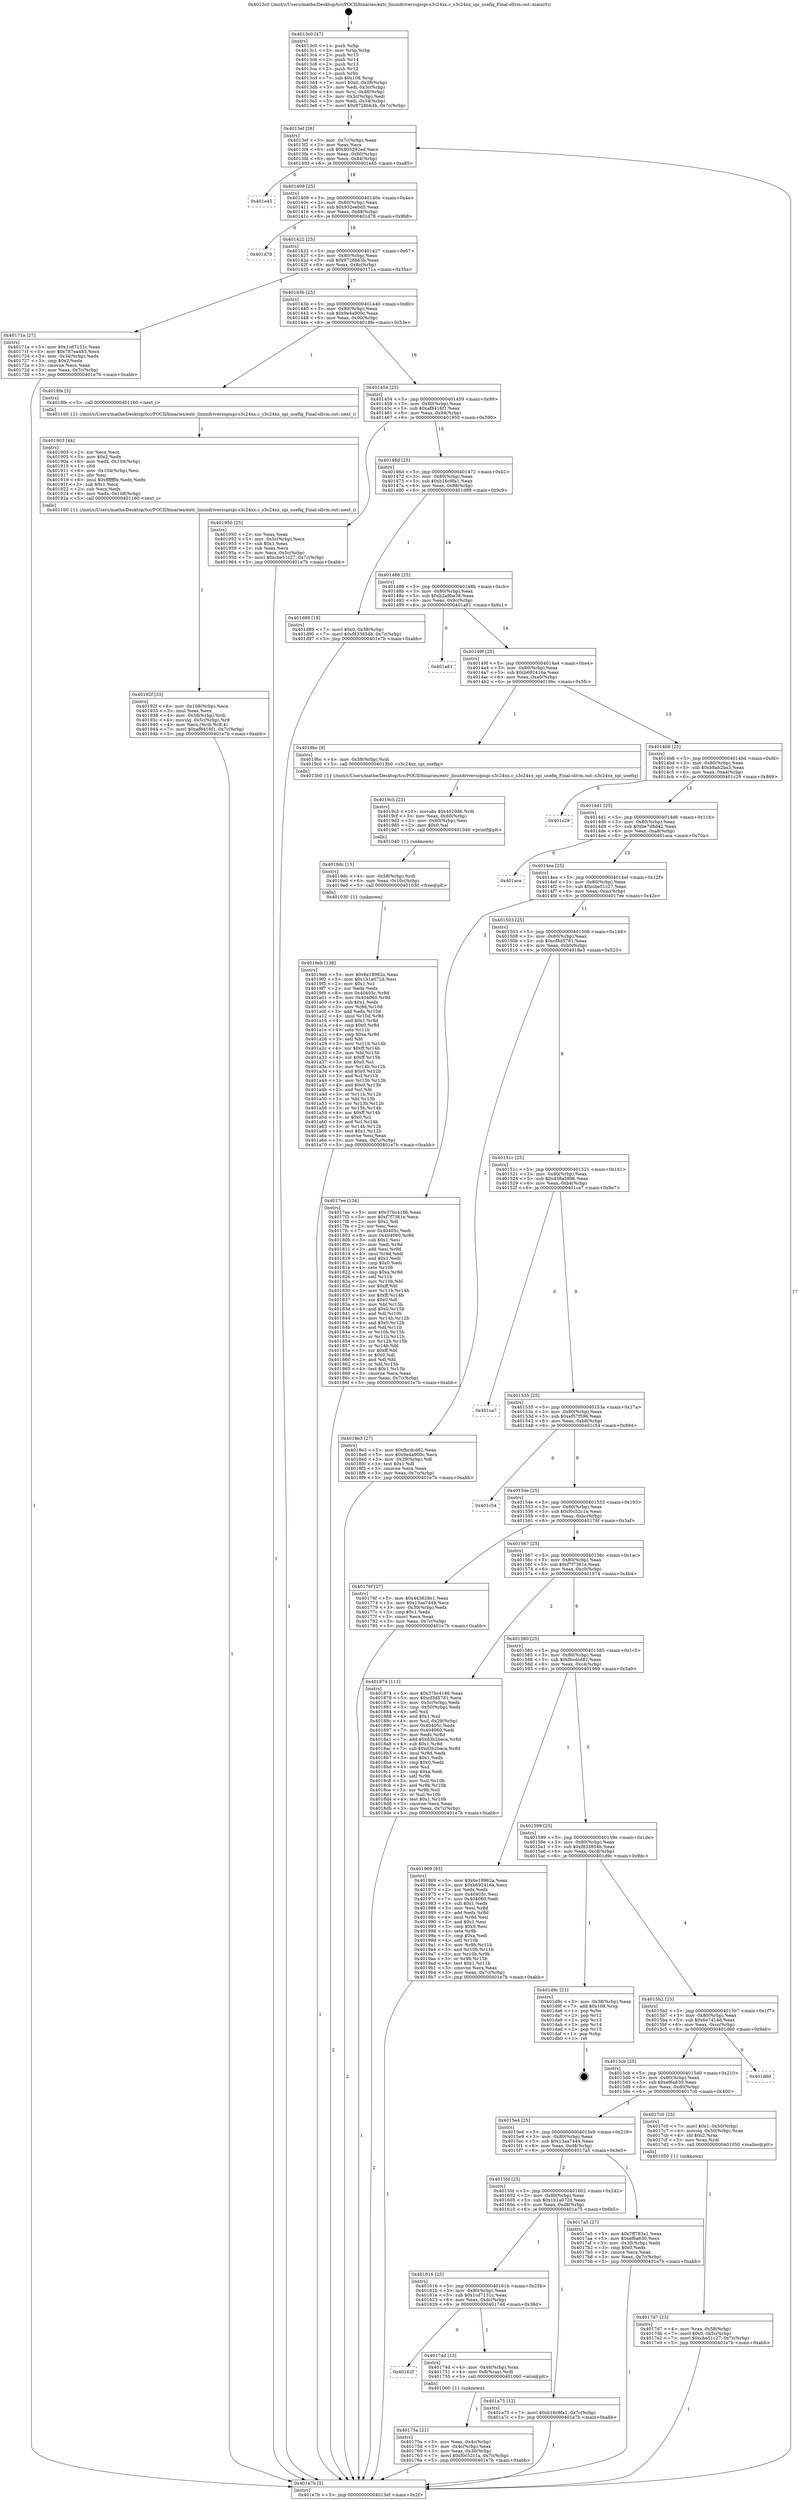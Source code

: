 digraph "0x4013c0" {
  label = "0x4013c0 (/mnt/c/Users/mathe/Desktop/tcc/POCII/binaries/extr_linuxdriversspispi-s3c24xx.c_s3c24xx_spi_usefiq_Final-ollvm.out::main(0))"
  labelloc = "t"
  node[shape=record]

  Entry [label="",width=0.3,height=0.3,shape=circle,fillcolor=black,style=filled]
  "0x4013ef" [label="{
     0x4013ef [26]\l
     | [instrs]\l
     &nbsp;&nbsp;0x4013ef \<+3\>: mov -0x7c(%rbp),%eax\l
     &nbsp;&nbsp;0x4013f2 \<+2\>: mov %eax,%ecx\l
     &nbsp;&nbsp;0x4013f4 \<+6\>: sub $0x805292ed,%ecx\l
     &nbsp;&nbsp;0x4013fa \<+3\>: mov %eax,-0x80(%rbp)\l
     &nbsp;&nbsp;0x4013fd \<+6\>: mov %ecx,-0x84(%rbp)\l
     &nbsp;&nbsp;0x401403 \<+6\>: je 0000000000401e45 \<main+0xa85\>\l
  }"]
  "0x401e45" [label="{
     0x401e45\l
  }", style=dashed]
  "0x401409" [label="{
     0x401409 [25]\l
     | [instrs]\l
     &nbsp;&nbsp;0x401409 \<+5\>: jmp 000000000040140e \<main+0x4e\>\l
     &nbsp;&nbsp;0x40140e \<+3\>: mov -0x80(%rbp),%eax\l
     &nbsp;&nbsp;0x401411 \<+5\>: sub $0x932eebd5,%eax\l
     &nbsp;&nbsp;0x401416 \<+6\>: mov %eax,-0x88(%rbp)\l
     &nbsp;&nbsp;0x40141c \<+6\>: je 0000000000401d78 \<main+0x9b8\>\l
  }"]
  Exit [label="",width=0.3,height=0.3,shape=circle,fillcolor=black,style=filled,peripheries=2]
  "0x401d78" [label="{
     0x401d78\l
  }", style=dashed]
  "0x401422" [label="{
     0x401422 [25]\l
     | [instrs]\l
     &nbsp;&nbsp;0x401422 \<+5\>: jmp 0000000000401427 \<main+0x67\>\l
     &nbsp;&nbsp;0x401427 \<+3\>: mov -0x80(%rbp),%eax\l
     &nbsp;&nbsp;0x40142a \<+5\>: sub $0x9728bb3b,%eax\l
     &nbsp;&nbsp;0x40142f \<+6\>: mov %eax,-0x8c(%rbp)\l
     &nbsp;&nbsp;0x401435 \<+6\>: je 000000000040171a \<main+0x35a\>\l
  }"]
  "0x4019eb" [label="{
     0x4019eb [138]\l
     | [instrs]\l
     &nbsp;&nbsp;0x4019eb \<+5\>: mov $0x6e18962a,%eax\l
     &nbsp;&nbsp;0x4019f0 \<+5\>: mov $0x1b1a072d,%esi\l
     &nbsp;&nbsp;0x4019f5 \<+2\>: mov $0x1,%cl\l
     &nbsp;&nbsp;0x4019f7 \<+2\>: xor %edx,%edx\l
     &nbsp;&nbsp;0x4019f9 \<+8\>: mov 0x40405c,%r8d\l
     &nbsp;&nbsp;0x401a01 \<+8\>: mov 0x404060,%r9d\l
     &nbsp;&nbsp;0x401a09 \<+3\>: sub $0x1,%edx\l
     &nbsp;&nbsp;0x401a0c \<+3\>: mov %r8d,%r10d\l
     &nbsp;&nbsp;0x401a0f \<+3\>: add %edx,%r10d\l
     &nbsp;&nbsp;0x401a12 \<+4\>: imul %r10d,%r8d\l
     &nbsp;&nbsp;0x401a16 \<+4\>: and $0x1,%r8d\l
     &nbsp;&nbsp;0x401a1a \<+4\>: cmp $0x0,%r8d\l
     &nbsp;&nbsp;0x401a1e \<+4\>: sete %r11b\l
     &nbsp;&nbsp;0x401a22 \<+4\>: cmp $0xa,%r9d\l
     &nbsp;&nbsp;0x401a26 \<+3\>: setl %bl\l
     &nbsp;&nbsp;0x401a29 \<+3\>: mov %r11b,%r14b\l
     &nbsp;&nbsp;0x401a2c \<+4\>: xor $0xff,%r14b\l
     &nbsp;&nbsp;0x401a30 \<+3\>: mov %bl,%r15b\l
     &nbsp;&nbsp;0x401a33 \<+4\>: xor $0xff,%r15b\l
     &nbsp;&nbsp;0x401a37 \<+3\>: xor $0x0,%cl\l
     &nbsp;&nbsp;0x401a3a \<+3\>: mov %r14b,%r12b\l
     &nbsp;&nbsp;0x401a3d \<+4\>: and $0x0,%r12b\l
     &nbsp;&nbsp;0x401a41 \<+3\>: and %cl,%r11b\l
     &nbsp;&nbsp;0x401a44 \<+3\>: mov %r15b,%r13b\l
     &nbsp;&nbsp;0x401a47 \<+4\>: and $0x0,%r13b\l
     &nbsp;&nbsp;0x401a4b \<+2\>: and %cl,%bl\l
     &nbsp;&nbsp;0x401a4d \<+3\>: or %r11b,%r12b\l
     &nbsp;&nbsp;0x401a50 \<+3\>: or %bl,%r13b\l
     &nbsp;&nbsp;0x401a53 \<+3\>: xor %r13b,%r12b\l
     &nbsp;&nbsp;0x401a56 \<+3\>: or %r15b,%r14b\l
     &nbsp;&nbsp;0x401a59 \<+4\>: xor $0xff,%r14b\l
     &nbsp;&nbsp;0x401a5d \<+3\>: or $0x0,%cl\l
     &nbsp;&nbsp;0x401a60 \<+3\>: and %cl,%r14b\l
     &nbsp;&nbsp;0x401a63 \<+3\>: or %r14b,%r12b\l
     &nbsp;&nbsp;0x401a66 \<+4\>: test $0x1,%r12b\l
     &nbsp;&nbsp;0x401a6a \<+3\>: cmovne %esi,%eax\l
     &nbsp;&nbsp;0x401a6d \<+3\>: mov %eax,-0x7c(%rbp)\l
     &nbsp;&nbsp;0x401a70 \<+5\>: jmp 0000000000401e7b \<main+0xabb\>\l
  }"]
  "0x40171a" [label="{
     0x40171a [27]\l
     | [instrs]\l
     &nbsp;&nbsp;0x40171a \<+5\>: mov $0x1cd7131c,%eax\l
     &nbsp;&nbsp;0x40171f \<+5\>: mov $0x787ea485,%ecx\l
     &nbsp;&nbsp;0x401724 \<+3\>: mov -0x34(%rbp),%edx\l
     &nbsp;&nbsp;0x401727 \<+3\>: cmp $0x2,%edx\l
     &nbsp;&nbsp;0x40172a \<+3\>: cmovne %ecx,%eax\l
     &nbsp;&nbsp;0x40172d \<+3\>: mov %eax,-0x7c(%rbp)\l
     &nbsp;&nbsp;0x401730 \<+5\>: jmp 0000000000401e7b \<main+0xabb\>\l
  }"]
  "0x40143b" [label="{
     0x40143b [25]\l
     | [instrs]\l
     &nbsp;&nbsp;0x40143b \<+5\>: jmp 0000000000401440 \<main+0x80\>\l
     &nbsp;&nbsp;0x401440 \<+3\>: mov -0x80(%rbp),%eax\l
     &nbsp;&nbsp;0x401443 \<+5\>: sub $0x9e4a900c,%eax\l
     &nbsp;&nbsp;0x401448 \<+6\>: mov %eax,-0x90(%rbp)\l
     &nbsp;&nbsp;0x40144e \<+6\>: je 00000000004018fe \<main+0x53e\>\l
  }"]
  "0x401e7b" [label="{
     0x401e7b [5]\l
     | [instrs]\l
     &nbsp;&nbsp;0x401e7b \<+5\>: jmp 00000000004013ef \<main+0x2f\>\l
  }"]
  "0x4013c0" [label="{
     0x4013c0 [47]\l
     | [instrs]\l
     &nbsp;&nbsp;0x4013c0 \<+1\>: push %rbp\l
     &nbsp;&nbsp;0x4013c1 \<+3\>: mov %rsp,%rbp\l
     &nbsp;&nbsp;0x4013c4 \<+2\>: push %r15\l
     &nbsp;&nbsp;0x4013c6 \<+2\>: push %r14\l
     &nbsp;&nbsp;0x4013c8 \<+2\>: push %r13\l
     &nbsp;&nbsp;0x4013ca \<+2\>: push %r12\l
     &nbsp;&nbsp;0x4013cc \<+1\>: push %rbx\l
     &nbsp;&nbsp;0x4013cd \<+7\>: sub $0x108,%rsp\l
     &nbsp;&nbsp;0x4013d4 \<+7\>: movl $0x0,-0x38(%rbp)\l
     &nbsp;&nbsp;0x4013db \<+3\>: mov %edi,-0x3c(%rbp)\l
     &nbsp;&nbsp;0x4013de \<+4\>: mov %rsi,-0x48(%rbp)\l
     &nbsp;&nbsp;0x4013e2 \<+3\>: mov -0x3c(%rbp),%edi\l
     &nbsp;&nbsp;0x4013e5 \<+3\>: mov %edi,-0x34(%rbp)\l
     &nbsp;&nbsp;0x4013e8 \<+7\>: movl $0x9728bb3b,-0x7c(%rbp)\l
  }"]
  "0x4019dc" [label="{
     0x4019dc [15]\l
     | [instrs]\l
     &nbsp;&nbsp;0x4019dc \<+4\>: mov -0x58(%rbp),%rdi\l
     &nbsp;&nbsp;0x4019e0 \<+6\>: mov %eax,-0x10c(%rbp)\l
     &nbsp;&nbsp;0x4019e6 \<+5\>: call 0000000000401030 \<free@plt\>\l
     | [calls]\l
     &nbsp;&nbsp;0x401030 \{1\} (unknown)\l
  }"]
  "0x4018fe" [label="{
     0x4018fe [5]\l
     | [instrs]\l
     &nbsp;&nbsp;0x4018fe \<+5\>: call 0000000000401160 \<next_i\>\l
     | [calls]\l
     &nbsp;&nbsp;0x401160 \{1\} (/mnt/c/Users/mathe/Desktop/tcc/POCII/binaries/extr_linuxdriversspispi-s3c24xx.c_s3c24xx_spi_usefiq_Final-ollvm.out::next_i)\l
  }"]
  "0x401454" [label="{
     0x401454 [25]\l
     | [instrs]\l
     &nbsp;&nbsp;0x401454 \<+5\>: jmp 0000000000401459 \<main+0x99\>\l
     &nbsp;&nbsp;0x401459 \<+3\>: mov -0x80(%rbp),%eax\l
     &nbsp;&nbsp;0x40145c \<+5\>: sub $0xaf8416f1,%eax\l
     &nbsp;&nbsp;0x401461 \<+6\>: mov %eax,-0x94(%rbp)\l
     &nbsp;&nbsp;0x401467 \<+6\>: je 0000000000401950 \<main+0x590\>\l
  }"]
  "0x4019c5" [label="{
     0x4019c5 [23]\l
     | [instrs]\l
     &nbsp;&nbsp;0x4019c5 \<+10\>: movabs $0x4020d6,%rdi\l
     &nbsp;&nbsp;0x4019cf \<+3\>: mov %eax,-0x60(%rbp)\l
     &nbsp;&nbsp;0x4019d2 \<+3\>: mov -0x60(%rbp),%esi\l
     &nbsp;&nbsp;0x4019d5 \<+2\>: mov $0x0,%al\l
     &nbsp;&nbsp;0x4019d7 \<+5\>: call 0000000000401040 \<printf@plt\>\l
     | [calls]\l
     &nbsp;&nbsp;0x401040 \{1\} (unknown)\l
  }"]
  "0x401950" [label="{
     0x401950 [25]\l
     | [instrs]\l
     &nbsp;&nbsp;0x401950 \<+2\>: xor %eax,%eax\l
     &nbsp;&nbsp;0x401952 \<+3\>: mov -0x5c(%rbp),%ecx\l
     &nbsp;&nbsp;0x401955 \<+3\>: sub $0x1,%eax\l
     &nbsp;&nbsp;0x401958 \<+2\>: sub %eax,%ecx\l
     &nbsp;&nbsp;0x40195a \<+3\>: mov %ecx,-0x5c(%rbp)\l
     &nbsp;&nbsp;0x40195d \<+7\>: movl $0xcbe51c27,-0x7c(%rbp)\l
     &nbsp;&nbsp;0x401964 \<+5\>: jmp 0000000000401e7b \<main+0xabb\>\l
  }"]
  "0x40146d" [label="{
     0x40146d [25]\l
     | [instrs]\l
     &nbsp;&nbsp;0x40146d \<+5\>: jmp 0000000000401472 \<main+0xb2\>\l
     &nbsp;&nbsp;0x401472 \<+3\>: mov -0x80(%rbp),%eax\l
     &nbsp;&nbsp;0x401475 \<+5\>: sub $0xb16c9fa1,%eax\l
     &nbsp;&nbsp;0x40147a \<+6\>: mov %eax,-0x98(%rbp)\l
     &nbsp;&nbsp;0x401480 \<+6\>: je 0000000000401d89 \<main+0x9c9\>\l
  }"]
  "0x40192f" [label="{
     0x40192f [33]\l
     | [instrs]\l
     &nbsp;&nbsp;0x40192f \<+6\>: mov -0x108(%rbp),%ecx\l
     &nbsp;&nbsp;0x401935 \<+3\>: imul %eax,%ecx\l
     &nbsp;&nbsp;0x401938 \<+4\>: mov -0x58(%rbp),%rdi\l
     &nbsp;&nbsp;0x40193c \<+4\>: movslq -0x5c(%rbp),%r8\l
     &nbsp;&nbsp;0x401940 \<+4\>: mov %ecx,(%rdi,%r8,4)\l
     &nbsp;&nbsp;0x401944 \<+7\>: movl $0xaf8416f1,-0x7c(%rbp)\l
     &nbsp;&nbsp;0x40194b \<+5\>: jmp 0000000000401e7b \<main+0xabb\>\l
  }"]
  "0x401d89" [label="{
     0x401d89 [19]\l
     | [instrs]\l
     &nbsp;&nbsp;0x401d89 \<+7\>: movl $0x0,-0x38(%rbp)\l
     &nbsp;&nbsp;0x401d90 \<+7\>: movl $0xfd33854b,-0x7c(%rbp)\l
     &nbsp;&nbsp;0x401d97 \<+5\>: jmp 0000000000401e7b \<main+0xabb\>\l
  }"]
  "0x401486" [label="{
     0x401486 [25]\l
     | [instrs]\l
     &nbsp;&nbsp;0x401486 \<+5\>: jmp 000000000040148b \<main+0xcb\>\l
     &nbsp;&nbsp;0x40148b \<+3\>: mov -0x80(%rbp),%eax\l
     &nbsp;&nbsp;0x40148e \<+5\>: sub $0xb2a9be38,%eax\l
     &nbsp;&nbsp;0x401493 \<+6\>: mov %eax,-0x9c(%rbp)\l
     &nbsp;&nbsp;0x401499 \<+6\>: je 0000000000401a81 \<main+0x6c1\>\l
  }"]
  "0x401903" [label="{
     0x401903 [44]\l
     | [instrs]\l
     &nbsp;&nbsp;0x401903 \<+2\>: xor %ecx,%ecx\l
     &nbsp;&nbsp;0x401905 \<+5\>: mov $0x2,%edx\l
     &nbsp;&nbsp;0x40190a \<+6\>: mov %edx,-0x104(%rbp)\l
     &nbsp;&nbsp;0x401910 \<+1\>: cltd\l
     &nbsp;&nbsp;0x401911 \<+6\>: mov -0x104(%rbp),%esi\l
     &nbsp;&nbsp;0x401917 \<+2\>: idiv %esi\l
     &nbsp;&nbsp;0x401919 \<+6\>: imul $0xfffffffe,%edx,%edx\l
     &nbsp;&nbsp;0x40191f \<+3\>: sub $0x1,%ecx\l
     &nbsp;&nbsp;0x401922 \<+2\>: sub %ecx,%edx\l
     &nbsp;&nbsp;0x401924 \<+6\>: mov %edx,-0x108(%rbp)\l
     &nbsp;&nbsp;0x40192a \<+5\>: call 0000000000401160 \<next_i\>\l
     | [calls]\l
     &nbsp;&nbsp;0x401160 \{1\} (/mnt/c/Users/mathe/Desktop/tcc/POCII/binaries/extr_linuxdriversspispi-s3c24xx.c_s3c24xx_spi_usefiq_Final-ollvm.out::next_i)\l
  }"]
  "0x401a81" [label="{
     0x401a81\l
  }", style=dashed]
  "0x40149f" [label="{
     0x40149f [25]\l
     | [instrs]\l
     &nbsp;&nbsp;0x40149f \<+5\>: jmp 00000000004014a4 \<main+0xe4\>\l
     &nbsp;&nbsp;0x4014a4 \<+3\>: mov -0x80(%rbp),%eax\l
     &nbsp;&nbsp;0x4014a7 \<+5\>: sub $0xb692416a,%eax\l
     &nbsp;&nbsp;0x4014ac \<+6\>: mov %eax,-0xa0(%rbp)\l
     &nbsp;&nbsp;0x4014b2 \<+6\>: je 00000000004019bc \<main+0x5fc\>\l
  }"]
  "0x4017d7" [label="{
     0x4017d7 [23]\l
     | [instrs]\l
     &nbsp;&nbsp;0x4017d7 \<+4\>: mov %rax,-0x58(%rbp)\l
     &nbsp;&nbsp;0x4017db \<+7\>: movl $0x0,-0x5c(%rbp)\l
     &nbsp;&nbsp;0x4017e2 \<+7\>: movl $0xcbe51c27,-0x7c(%rbp)\l
     &nbsp;&nbsp;0x4017e9 \<+5\>: jmp 0000000000401e7b \<main+0xabb\>\l
  }"]
  "0x4019bc" [label="{
     0x4019bc [9]\l
     | [instrs]\l
     &nbsp;&nbsp;0x4019bc \<+4\>: mov -0x58(%rbp),%rdi\l
     &nbsp;&nbsp;0x4019c0 \<+5\>: call 00000000004013b0 \<s3c24xx_spi_usefiq\>\l
     | [calls]\l
     &nbsp;&nbsp;0x4013b0 \{1\} (/mnt/c/Users/mathe/Desktop/tcc/POCII/binaries/extr_linuxdriversspispi-s3c24xx.c_s3c24xx_spi_usefiq_Final-ollvm.out::s3c24xx_spi_usefiq)\l
  }"]
  "0x4014b8" [label="{
     0x4014b8 [25]\l
     | [instrs]\l
     &nbsp;&nbsp;0x4014b8 \<+5\>: jmp 00000000004014bd \<main+0xfd\>\l
     &nbsp;&nbsp;0x4014bd \<+3\>: mov -0x80(%rbp),%eax\l
     &nbsp;&nbsp;0x4014c0 \<+5\>: sub $0xb8ab2ba3,%eax\l
     &nbsp;&nbsp;0x4014c5 \<+6\>: mov %eax,-0xa4(%rbp)\l
     &nbsp;&nbsp;0x4014cb \<+6\>: je 0000000000401c29 \<main+0x869\>\l
  }"]
  "0x40175a" [label="{
     0x40175a [21]\l
     | [instrs]\l
     &nbsp;&nbsp;0x40175a \<+3\>: mov %eax,-0x4c(%rbp)\l
     &nbsp;&nbsp;0x40175d \<+3\>: mov -0x4c(%rbp),%eax\l
     &nbsp;&nbsp;0x401760 \<+3\>: mov %eax,-0x30(%rbp)\l
     &nbsp;&nbsp;0x401763 \<+7\>: movl $0xf0c52c1a,-0x7c(%rbp)\l
     &nbsp;&nbsp;0x40176a \<+5\>: jmp 0000000000401e7b \<main+0xabb\>\l
  }"]
  "0x401c29" [label="{
     0x401c29\l
  }", style=dashed]
  "0x4014d1" [label="{
     0x4014d1 [25]\l
     | [instrs]\l
     &nbsp;&nbsp;0x4014d1 \<+5\>: jmp 00000000004014d6 \<main+0x116\>\l
     &nbsp;&nbsp;0x4014d6 \<+3\>: mov -0x80(%rbp),%eax\l
     &nbsp;&nbsp;0x4014d9 \<+5\>: sub $0xbe7d8d42,%eax\l
     &nbsp;&nbsp;0x4014de \<+6\>: mov %eax,-0xa8(%rbp)\l
     &nbsp;&nbsp;0x4014e4 \<+6\>: je 0000000000401aca \<main+0x70a\>\l
  }"]
  "0x40162f" [label="{
     0x40162f\l
  }", style=dashed]
  "0x401aca" [label="{
     0x401aca\l
  }", style=dashed]
  "0x4014ea" [label="{
     0x4014ea [25]\l
     | [instrs]\l
     &nbsp;&nbsp;0x4014ea \<+5\>: jmp 00000000004014ef \<main+0x12f\>\l
     &nbsp;&nbsp;0x4014ef \<+3\>: mov -0x80(%rbp),%eax\l
     &nbsp;&nbsp;0x4014f2 \<+5\>: sub $0xcbe51c27,%eax\l
     &nbsp;&nbsp;0x4014f7 \<+6\>: mov %eax,-0xac(%rbp)\l
     &nbsp;&nbsp;0x4014fd \<+6\>: je 00000000004017ee \<main+0x42e\>\l
  }"]
  "0x40174d" [label="{
     0x40174d [13]\l
     | [instrs]\l
     &nbsp;&nbsp;0x40174d \<+4\>: mov -0x48(%rbp),%rax\l
     &nbsp;&nbsp;0x401751 \<+4\>: mov 0x8(%rax),%rdi\l
     &nbsp;&nbsp;0x401755 \<+5\>: call 0000000000401060 \<atoi@plt\>\l
     | [calls]\l
     &nbsp;&nbsp;0x401060 \{1\} (unknown)\l
  }"]
  "0x4017ee" [label="{
     0x4017ee [134]\l
     | [instrs]\l
     &nbsp;&nbsp;0x4017ee \<+5\>: mov $0x37bc4186,%eax\l
     &nbsp;&nbsp;0x4017f3 \<+5\>: mov $0xf7f7381e,%ecx\l
     &nbsp;&nbsp;0x4017f8 \<+2\>: mov $0x1,%dl\l
     &nbsp;&nbsp;0x4017fa \<+2\>: xor %esi,%esi\l
     &nbsp;&nbsp;0x4017fc \<+7\>: mov 0x40405c,%edi\l
     &nbsp;&nbsp;0x401803 \<+8\>: mov 0x404060,%r8d\l
     &nbsp;&nbsp;0x40180b \<+3\>: sub $0x1,%esi\l
     &nbsp;&nbsp;0x40180e \<+3\>: mov %edi,%r9d\l
     &nbsp;&nbsp;0x401811 \<+3\>: add %esi,%r9d\l
     &nbsp;&nbsp;0x401814 \<+4\>: imul %r9d,%edi\l
     &nbsp;&nbsp;0x401818 \<+3\>: and $0x1,%edi\l
     &nbsp;&nbsp;0x40181b \<+3\>: cmp $0x0,%edi\l
     &nbsp;&nbsp;0x40181e \<+4\>: sete %r10b\l
     &nbsp;&nbsp;0x401822 \<+4\>: cmp $0xa,%r8d\l
     &nbsp;&nbsp;0x401826 \<+4\>: setl %r11b\l
     &nbsp;&nbsp;0x40182a \<+3\>: mov %r10b,%bl\l
     &nbsp;&nbsp;0x40182d \<+3\>: xor $0xff,%bl\l
     &nbsp;&nbsp;0x401830 \<+3\>: mov %r11b,%r14b\l
     &nbsp;&nbsp;0x401833 \<+4\>: xor $0xff,%r14b\l
     &nbsp;&nbsp;0x401837 \<+3\>: xor $0x0,%dl\l
     &nbsp;&nbsp;0x40183a \<+3\>: mov %bl,%r15b\l
     &nbsp;&nbsp;0x40183d \<+4\>: and $0x0,%r15b\l
     &nbsp;&nbsp;0x401841 \<+3\>: and %dl,%r10b\l
     &nbsp;&nbsp;0x401844 \<+3\>: mov %r14b,%r12b\l
     &nbsp;&nbsp;0x401847 \<+4\>: and $0x0,%r12b\l
     &nbsp;&nbsp;0x40184b \<+3\>: and %dl,%r11b\l
     &nbsp;&nbsp;0x40184e \<+3\>: or %r10b,%r15b\l
     &nbsp;&nbsp;0x401851 \<+3\>: or %r11b,%r12b\l
     &nbsp;&nbsp;0x401854 \<+3\>: xor %r12b,%r15b\l
     &nbsp;&nbsp;0x401857 \<+3\>: or %r14b,%bl\l
     &nbsp;&nbsp;0x40185a \<+3\>: xor $0xff,%bl\l
     &nbsp;&nbsp;0x40185d \<+3\>: or $0x0,%dl\l
     &nbsp;&nbsp;0x401860 \<+2\>: and %dl,%bl\l
     &nbsp;&nbsp;0x401862 \<+3\>: or %bl,%r15b\l
     &nbsp;&nbsp;0x401865 \<+4\>: test $0x1,%r15b\l
     &nbsp;&nbsp;0x401869 \<+3\>: cmovne %ecx,%eax\l
     &nbsp;&nbsp;0x40186c \<+3\>: mov %eax,-0x7c(%rbp)\l
     &nbsp;&nbsp;0x40186f \<+5\>: jmp 0000000000401e7b \<main+0xabb\>\l
  }"]
  "0x401503" [label="{
     0x401503 [25]\l
     | [instrs]\l
     &nbsp;&nbsp;0x401503 \<+5\>: jmp 0000000000401508 \<main+0x148\>\l
     &nbsp;&nbsp;0x401508 \<+3\>: mov -0x80(%rbp),%eax\l
     &nbsp;&nbsp;0x40150b \<+5\>: sub $0xcf3d5781,%eax\l
     &nbsp;&nbsp;0x401510 \<+6\>: mov %eax,-0xb0(%rbp)\l
     &nbsp;&nbsp;0x401516 \<+6\>: je 00000000004018e3 \<main+0x523\>\l
  }"]
  "0x401616" [label="{
     0x401616 [25]\l
     | [instrs]\l
     &nbsp;&nbsp;0x401616 \<+5\>: jmp 000000000040161b \<main+0x25b\>\l
     &nbsp;&nbsp;0x40161b \<+3\>: mov -0x80(%rbp),%eax\l
     &nbsp;&nbsp;0x40161e \<+5\>: sub $0x1cd7131c,%eax\l
     &nbsp;&nbsp;0x401623 \<+6\>: mov %eax,-0xdc(%rbp)\l
     &nbsp;&nbsp;0x401629 \<+6\>: je 000000000040174d \<main+0x38d\>\l
  }"]
  "0x4018e3" [label="{
     0x4018e3 [27]\l
     | [instrs]\l
     &nbsp;&nbsp;0x4018e3 \<+5\>: mov $0xfbcdcd82,%eax\l
     &nbsp;&nbsp;0x4018e8 \<+5\>: mov $0x9e4a900c,%ecx\l
     &nbsp;&nbsp;0x4018ed \<+3\>: mov -0x29(%rbp),%dl\l
     &nbsp;&nbsp;0x4018f0 \<+3\>: test $0x1,%dl\l
     &nbsp;&nbsp;0x4018f3 \<+3\>: cmovne %ecx,%eax\l
     &nbsp;&nbsp;0x4018f6 \<+3\>: mov %eax,-0x7c(%rbp)\l
     &nbsp;&nbsp;0x4018f9 \<+5\>: jmp 0000000000401e7b \<main+0xabb\>\l
  }"]
  "0x40151c" [label="{
     0x40151c [25]\l
     | [instrs]\l
     &nbsp;&nbsp;0x40151c \<+5\>: jmp 0000000000401521 \<main+0x161\>\l
     &nbsp;&nbsp;0x401521 \<+3\>: mov -0x80(%rbp),%eax\l
     &nbsp;&nbsp;0x401524 \<+5\>: sub $0xd38a5896,%eax\l
     &nbsp;&nbsp;0x401529 \<+6\>: mov %eax,-0xb4(%rbp)\l
     &nbsp;&nbsp;0x40152f \<+6\>: je 0000000000401ca7 \<main+0x8e7\>\l
  }"]
  "0x401a75" [label="{
     0x401a75 [12]\l
     | [instrs]\l
     &nbsp;&nbsp;0x401a75 \<+7\>: movl $0xb16c9fa1,-0x7c(%rbp)\l
     &nbsp;&nbsp;0x401a7c \<+5\>: jmp 0000000000401e7b \<main+0xabb\>\l
  }"]
  "0x401ca7" [label="{
     0x401ca7\l
  }", style=dashed]
  "0x401535" [label="{
     0x401535 [25]\l
     | [instrs]\l
     &nbsp;&nbsp;0x401535 \<+5\>: jmp 000000000040153a \<main+0x17a\>\l
     &nbsp;&nbsp;0x40153a \<+3\>: mov -0x80(%rbp),%eax\l
     &nbsp;&nbsp;0x40153d \<+5\>: sub $0xef57f596,%eax\l
     &nbsp;&nbsp;0x401542 \<+6\>: mov %eax,-0xb8(%rbp)\l
     &nbsp;&nbsp;0x401548 \<+6\>: je 0000000000401c54 \<main+0x894\>\l
  }"]
  "0x4015fd" [label="{
     0x4015fd [25]\l
     | [instrs]\l
     &nbsp;&nbsp;0x4015fd \<+5\>: jmp 0000000000401602 \<main+0x242\>\l
     &nbsp;&nbsp;0x401602 \<+3\>: mov -0x80(%rbp),%eax\l
     &nbsp;&nbsp;0x401605 \<+5\>: sub $0x1b1a072d,%eax\l
     &nbsp;&nbsp;0x40160a \<+6\>: mov %eax,-0xd8(%rbp)\l
     &nbsp;&nbsp;0x401610 \<+6\>: je 0000000000401a75 \<main+0x6b5\>\l
  }"]
  "0x401c54" [label="{
     0x401c54\l
  }", style=dashed]
  "0x40154e" [label="{
     0x40154e [25]\l
     | [instrs]\l
     &nbsp;&nbsp;0x40154e \<+5\>: jmp 0000000000401553 \<main+0x193\>\l
     &nbsp;&nbsp;0x401553 \<+3\>: mov -0x80(%rbp),%eax\l
     &nbsp;&nbsp;0x401556 \<+5\>: sub $0xf0c52c1a,%eax\l
     &nbsp;&nbsp;0x40155b \<+6\>: mov %eax,-0xbc(%rbp)\l
     &nbsp;&nbsp;0x401561 \<+6\>: je 000000000040176f \<main+0x3af\>\l
  }"]
  "0x4017a5" [label="{
     0x4017a5 [27]\l
     | [instrs]\l
     &nbsp;&nbsp;0x4017a5 \<+5\>: mov $0x7ff783a1,%eax\l
     &nbsp;&nbsp;0x4017aa \<+5\>: mov $0xef6a630,%ecx\l
     &nbsp;&nbsp;0x4017af \<+3\>: mov -0x30(%rbp),%edx\l
     &nbsp;&nbsp;0x4017b2 \<+3\>: cmp $0x0,%edx\l
     &nbsp;&nbsp;0x4017b5 \<+3\>: cmove %ecx,%eax\l
     &nbsp;&nbsp;0x4017b8 \<+3\>: mov %eax,-0x7c(%rbp)\l
     &nbsp;&nbsp;0x4017bb \<+5\>: jmp 0000000000401e7b \<main+0xabb\>\l
  }"]
  "0x40176f" [label="{
     0x40176f [27]\l
     | [instrs]\l
     &nbsp;&nbsp;0x40176f \<+5\>: mov $0x443628e1,%eax\l
     &nbsp;&nbsp;0x401774 \<+5\>: mov $0x13aa7449,%ecx\l
     &nbsp;&nbsp;0x401779 \<+3\>: mov -0x30(%rbp),%edx\l
     &nbsp;&nbsp;0x40177c \<+3\>: cmp $0x1,%edx\l
     &nbsp;&nbsp;0x40177f \<+3\>: cmovl %ecx,%eax\l
     &nbsp;&nbsp;0x401782 \<+3\>: mov %eax,-0x7c(%rbp)\l
     &nbsp;&nbsp;0x401785 \<+5\>: jmp 0000000000401e7b \<main+0xabb\>\l
  }"]
  "0x401567" [label="{
     0x401567 [25]\l
     | [instrs]\l
     &nbsp;&nbsp;0x401567 \<+5\>: jmp 000000000040156c \<main+0x1ac\>\l
     &nbsp;&nbsp;0x40156c \<+3\>: mov -0x80(%rbp),%eax\l
     &nbsp;&nbsp;0x40156f \<+5\>: sub $0xf7f7381e,%eax\l
     &nbsp;&nbsp;0x401574 \<+6\>: mov %eax,-0xc0(%rbp)\l
     &nbsp;&nbsp;0x40157a \<+6\>: je 0000000000401874 \<main+0x4b4\>\l
  }"]
  "0x4015e4" [label="{
     0x4015e4 [25]\l
     | [instrs]\l
     &nbsp;&nbsp;0x4015e4 \<+5\>: jmp 00000000004015e9 \<main+0x229\>\l
     &nbsp;&nbsp;0x4015e9 \<+3\>: mov -0x80(%rbp),%eax\l
     &nbsp;&nbsp;0x4015ec \<+5\>: sub $0x13aa7449,%eax\l
     &nbsp;&nbsp;0x4015f1 \<+6\>: mov %eax,-0xd4(%rbp)\l
     &nbsp;&nbsp;0x4015f7 \<+6\>: je 00000000004017a5 \<main+0x3e5\>\l
  }"]
  "0x401874" [label="{
     0x401874 [111]\l
     | [instrs]\l
     &nbsp;&nbsp;0x401874 \<+5\>: mov $0x37bc4186,%eax\l
     &nbsp;&nbsp;0x401879 \<+5\>: mov $0xcf3d5781,%ecx\l
     &nbsp;&nbsp;0x40187e \<+3\>: mov -0x5c(%rbp),%edx\l
     &nbsp;&nbsp;0x401881 \<+3\>: cmp -0x50(%rbp),%edx\l
     &nbsp;&nbsp;0x401884 \<+4\>: setl %sil\l
     &nbsp;&nbsp;0x401888 \<+4\>: and $0x1,%sil\l
     &nbsp;&nbsp;0x40188c \<+4\>: mov %sil,-0x29(%rbp)\l
     &nbsp;&nbsp;0x401890 \<+7\>: mov 0x40405c,%edx\l
     &nbsp;&nbsp;0x401897 \<+7\>: mov 0x404060,%edi\l
     &nbsp;&nbsp;0x40189e \<+3\>: mov %edx,%r8d\l
     &nbsp;&nbsp;0x4018a1 \<+7\>: add $0xd3b2beca,%r8d\l
     &nbsp;&nbsp;0x4018a8 \<+4\>: sub $0x1,%r8d\l
     &nbsp;&nbsp;0x4018ac \<+7\>: sub $0xd3b2beca,%r8d\l
     &nbsp;&nbsp;0x4018b3 \<+4\>: imul %r8d,%edx\l
     &nbsp;&nbsp;0x4018b7 \<+3\>: and $0x1,%edx\l
     &nbsp;&nbsp;0x4018ba \<+3\>: cmp $0x0,%edx\l
     &nbsp;&nbsp;0x4018bd \<+4\>: sete %sil\l
     &nbsp;&nbsp;0x4018c1 \<+3\>: cmp $0xa,%edi\l
     &nbsp;&nbsp;0x4018c4 \<+4\>: setl %r9b\l
     &nbsp;&nbsp;0x4018c8 \<+3\>: mov %sil,%r10b\l
     &nbsp;&nbsp;0x4018cb \<+3\>: and %r9b,%r10b\l
     &nbsp;&nbsp;0x4018ce \<+3\>: xor %r9b,%sil\l
     &nbsp;&nbsp;0x4018d1 \<+3\>: or %sil,%r10b\l
     &nbsp;&nbsp;0x4018d4 \<+4\>: test $0x1,%r10b\l
     &nbsp;&nbsp;0x4018d8 \<+3\>: cmovne %ecx,%eax\l
     &nbsp;&nbsp;0x4018db \<+3\>: mov %eax,-0x7c(%rbp)\l
     &nbsp;&nbsp;0x4018de \<+5\>: jmp 0000000000401e7b \<main+0xabb\>\l
  }"]
  "0x401580" [label="{
     0x401580 [25]\l
     | [instrs]\l
     &nbsp;&nbsp;0x401580 \<+5\>: jmp 0000000000401585 \<main+0x1c5\>\l
     &nbsp;&nbsp;0x401585 \<+3\>: mov -0x80(%rbp),%eax\l
     &nbsp;&nbsp;0x401588 \<+5\>: sub $0xfbcdcd82,%eax\l
     &nbsp;&nbsp;0x40158d \<+6\>: mov %eax,-0xc4(%rbp)\l
     &nbsp;&nbsp;0x401593 \<+6\>: je 0000000000401969 \<main+0x5a9\>\l
  }"]
  "0x4017c0" [label="{
     0x4017c0 [23]\l
     | [instrs]\l
     &nbsp;&nbsp;0x4017c0 \<+7\>: movl $0x1,-0x50(%rbp)\l
     &nbsp;&nbsp;0x4017c7 \<+4\>: movslq -0x50(%rbp),%rax\l
     &nbsp;&nbsp;0x4017cb \<+4\>: shl $0x2,%rax\l
     &nbsp;&nbsp;0x4017cf \<+3\>: mov %rax,%rdi\l
     &nbsp;&nbsp;0x4017d2 \<+5\>: call 0000000000401050 \<malloc@plt\>\l
     | [calls]\l
     &nbsp;&nbsp;0x401050 \{1\} (unknown)\l
  }"]
  "0x401969" [label="{
     0x401969 [83]\l
     | [instrs]\l
     &nbsp;&nbsp;0x401969 \<+5\>: mov $0x6e18962a,%eax\l
     &nbsp;&nbsp;0x40196e \<+5\>: mov $0xb692416a,%ecx\l
     &nbsp;&nbsp;0x401973 \<+2\>: xor %edx,%edx\l
     &nbsp;&nbsp;0x401975 \<+7\>: mov 0x40405c,%esi\l
     &nbsp;&nbsp;0x40197c \<+7\>: mov 0x404060,%edi\l
     &nbsp;&nbsp;0x401983 \<+3\>: sub $0x1,%edx\l
     &nbsp;&nbsp;0x401986 \<+3\>: mov %esi,%r8d\l
     &nbsp;&nbsp;0x401989 \<+3\>: add %edx,%r8d\l
     &nbsp;&nbsp;0x40198c \<+4\>: imul %r8d,%esi\l
     &nbsp;&nbsp;0x401990 \<+3\>: and $0x1,%esi\l
     &nbsp;&nbsp;0x401993 \<+3\>: cmp $0x0,%esi\l
     &nbsp;&nbsp;0x401996 \<+4\>: sete %r9b\l
     &nbsp;&nbsp;0x40199a \<+3\>: cmp $0xa,%edi\l
     &nbsp;&nbsp;0x40199d \<+4\>: setl %r10b\l
     &nbsp;&nbsp;0x4019a1 \<+3\>: mov %r9b,%r11b\l
     &nbsp;&nbsp;0x4019a4 \<+3\>: and %r10b,%r11b\l
     &nbsp;&nbsp;0x4019a7 \<+3\>: xor %r10b,%r9b\l
     &nbsp;&nbsp;0x4019aa \<+3\>: or %r9b,%r11b\l
     &nbsp;&nbsp;0x4019ad \<+4\>: test $0x1,%r11b\l
     &nbsp;&nbsp;0x4019b1 \<+3\>: cmovne %ecx,%eax\l
     &nbsp;&nbsp;0x4019b4 \<+3\>: mov %eax,-0x7c(%rbp)\l
     &nbsp;&nbsp;0x4019b7 \<+5\>: jmp 0000000000401e7b \<main+0xabb\>\l
  }"]
  "0x401599" [label="{
     0x401599 [25]\l
     | [instrs]\l
     &nbsp;&nbsp;0x401599 \<+5\>: jmp 000000000040159e \<main+0x1de\>\l
     &nbsp;&nbsp;0x40159e \<+3\>: mov -0x80(%rbp),%eax\l
     &nbsp;&nbsp;0x4015a1 \<+5\>: sub $0xfd33854b,%eax\l
     &nbsp;&nbsp;0x4015a6 \<+6\>: mov %eax,-0xc8(%rbp)\l
     &nbsp;&nbsp;0x4015ac \<+6\>: je 0000000000401d9c \<main+0x9dc\>\l
  }"]
  "0x4015cb" [label="{
     0x4015cb [25]\l
     | [instrs]\l
     &nbsp;&nbsp;0x4015cb \<+5\>: jmp 00000000004015d0 \<main+0x210\>\l
     &nbsp;&nbsp;0x4015d0 \<+3\>: mov -0x80(%rbp),%eax\l
     &nbsp;&nbsp;0x4015d3 \<+5\>: sub $0xef6a630,%eax\l
     &nbsp;&nbsp;0x4015d8 \<+6\>: mov %eax,-0xd0(%rbp)\l
     &nbsp;&nbsp;0x4015de \<+6\>: je 00000000004017c0 \<main+0x400\>\l
  }"]
  "0x401d9c" [label="{
     0x401d9c [21]\l
     | [instrs]\l
     &nbsp;&nbsp;0x401d9c \<+3\>: mov -0x38(%rbp),%eax\l
     &nbsp;&nbsp;0x401d9f \<+7\>: add $0x108,%rsp\l
     &nbsp;&nbsp;0x401da6 \<+1\>: pop %rbx\l
     &nbsp;&nbsp;0x401da7 \<+2\>: pop %r12\l
     &nbsp;&nbsp;0x401da9 \<+2\>: pop %r13\l
     &nbsp;&nbsp;0x401dab \<+2\>: pop %r14\l
     &nbsp;&nbsp;0x401dad \<+2\>: pop %r15\l
     &nbsp;&nbsp;0x401daf \<+1\>: pop %rbp\l
     &nbsp;&nbsp;0x401db0 \<+1\>: ret\l
  }"]
  "0x4015b2" [label="{
     0x4015b2 [25]\l
     | [instrs]\l
     &nbsp;&nbsp;0x4015b2 \<+5\>: jmp 00000000004015b7 \<main+0x1f7\>\l
     &nbsp;&nbsp;0x4015b7 \<+3\>: mov -0x80(%rbp),%eax\l
     &nbsp;&nbsp;0x4015ba \<+5\>: sub $0x6e7414d,%eax\l
     &nbsp;&nbsp;0x4015bf \<+6\>: mov %eax,-0xcc(%rbp)\l
     &nbsp;&nbsp;0x4015c5 \<+6\>: je 0000000000401d60 \<main+0x9a0\>\l
  }"]
  "0x401d60" [label="{
     0x401d60\l
  }", style=dashed]
  Entry -> "0x4013c0" [label=" 1"]
  "0x4013ef" -> "0x401e45" [label=" 0"]
  "0x4013ef" -> "0x401409" [label=" 18"]
  "0x401d9c" -> Exit [label=" 1"]
  "0x401409" -> "0x401d78" [label=" 0"]
  "0x401409" -> "0x401422" [label=" 18"]
  "0x401d89" -> "0x401e7b" [label=" 1"]
  "0x401422" -> "0x40171a" [label=" 1"]
  "0x401422" -> "0x40143b" [label=" 17"]
  "0x40171a" -> "0x401e7b" [label=" 1"]
  "0x4013c0" -> "0x4013ef" [label=" 1"]
  "0x401e7b" -> "0x4013ef" [label=" 17"]
  "0x401a75" -> "0x401e7b" [label=" 1"]
  "0x40143b" -> "0x4018fe" [label=" 1"]
  "0x40143b" -> "0x401454" [label=" 16"]
  "0x4019eb" -> "0x401e7b" [label=" 1"]
  "0x401454" -> "0x401950" [label=" 1"]
  "0x401454" -> "0x40146d" [label=" 15"]
  "0x4019dc" -> "0x4019eb" [label=" 1"]
  "0x40146d" -> "0x401d89" [label=" 1"]
  "0x40146d" -> "0x401486" [label=" 14"]
  "0x4019c5" -> "0x4019dc" [label=" 1"]
  "0x401486" -> "0x401a81" [label=" 0"]
  "0x401486" -> "0x40149f" [label=" 14"]
  "0x4019bc" -> "0x4019c5" [label=" 1"]
  "0x40149f" -> "0x4019bc" [label=" 1"]
  "0x40149f" -> "0x4014b8" [label=" 13"]
  "0x401969" -> "0x401e7b" [label=" 1"]
  "0x4014b8" -> "0x401c29" [label=" 0"]
  "0x4014b8" -> "0x4014d1" [label=" 13"]
  "0x401950" -> "0x401e7b" [label=" 1"]
  "0x4014d1" -> "0x401aca" [label=" 0"]
  "0x4014d1" -> "0x4014ea" [label=" 13"]
  "0x40192f" -> "0x401e7b" [label=" 1"]
  "0x4014ea" -> "0x4017ee" [label=" 2"]
  "0x4014ea" -> "0x401503" [label=" 11"]
  "0x401903" -> "0x40192f" [label=" 1"]
  "0x401503" -> "0x4018e3" [label=" 2"]
  "0x401503" -> "0x40151c" [label=" 9"]
  "0x4018e3" -> "0x401e7b" [label=" 2"]
  "0x40151c" -> "0x401ca7" [label=" 0"]
  "0x40151c" -> "0x401535" [label=" 9"]
  "0x401874" -> "0x401e7b" [label=" 2"]
  "0x401535" -> "0x401c54" [label=" 0"]
  "0x401535" -> "0x40154e" [label=" 9"]
  "0x4017d7" -> "0x401e7b" [label=" 1"]
  "0x40154e" -> "0x40176f" [label=" 1"]
  "0x40154e" -> "0x401567" [label=" 8"]
  "0x4017c0" -> "0x4017d7" [label=" 1"]
  "0x401567" -> "0x401874" [label=" 2"]
  "0x401567" -> "0x401580" [label=" 6"]
  "0x40176f" -> "0x401e7b" [label=" 1"]
  "0x401580" -> "0x401969" [label=" 1"]
  "0x401580" -> "0x401599" [label=" 5"]
  "0x40175a" -> "0x401e7b" [label=" 1"]
  "0x401599" -> "0x401d9c" [label=" 1"]
  "0x401599" -> "0x4015b2" [label=" 4"]
  "0x401616" -> "0x40162f" [label=" 0"]
  "0x4015b2" -> "0x401d60" [label=" 0"]
  "0x4015b2" -> "0x4015cb" [label=" 4"]
  "0x40174d" -> "0x40175a" [label=" 1"]
  "0x4015cb" -> "0x4017c0" [label=" 1"]
  "0x4015cb" -> "0x4015e4" [label=" 3"]
  "0x4017a5" -> "0x401e7b" [label=" 1"]
  "0x4015e4" -> "0x4017a5" [label=" 1"]
  "0x4015e4" -> "0x4015fd" [label=" 2"]
  "0x4017ee" -> "0x401e7b" [label=" 2"]
  "0x4015fd" -> "0x401a75" [label=" 1"]
  "0x4015fd" -> "0x401616" [label=" 1"]
  "0x4018fe" -> "0x401903" [label=" 1"]
  "0x401616" -> "0x40174d" [label=" 1"]
}
